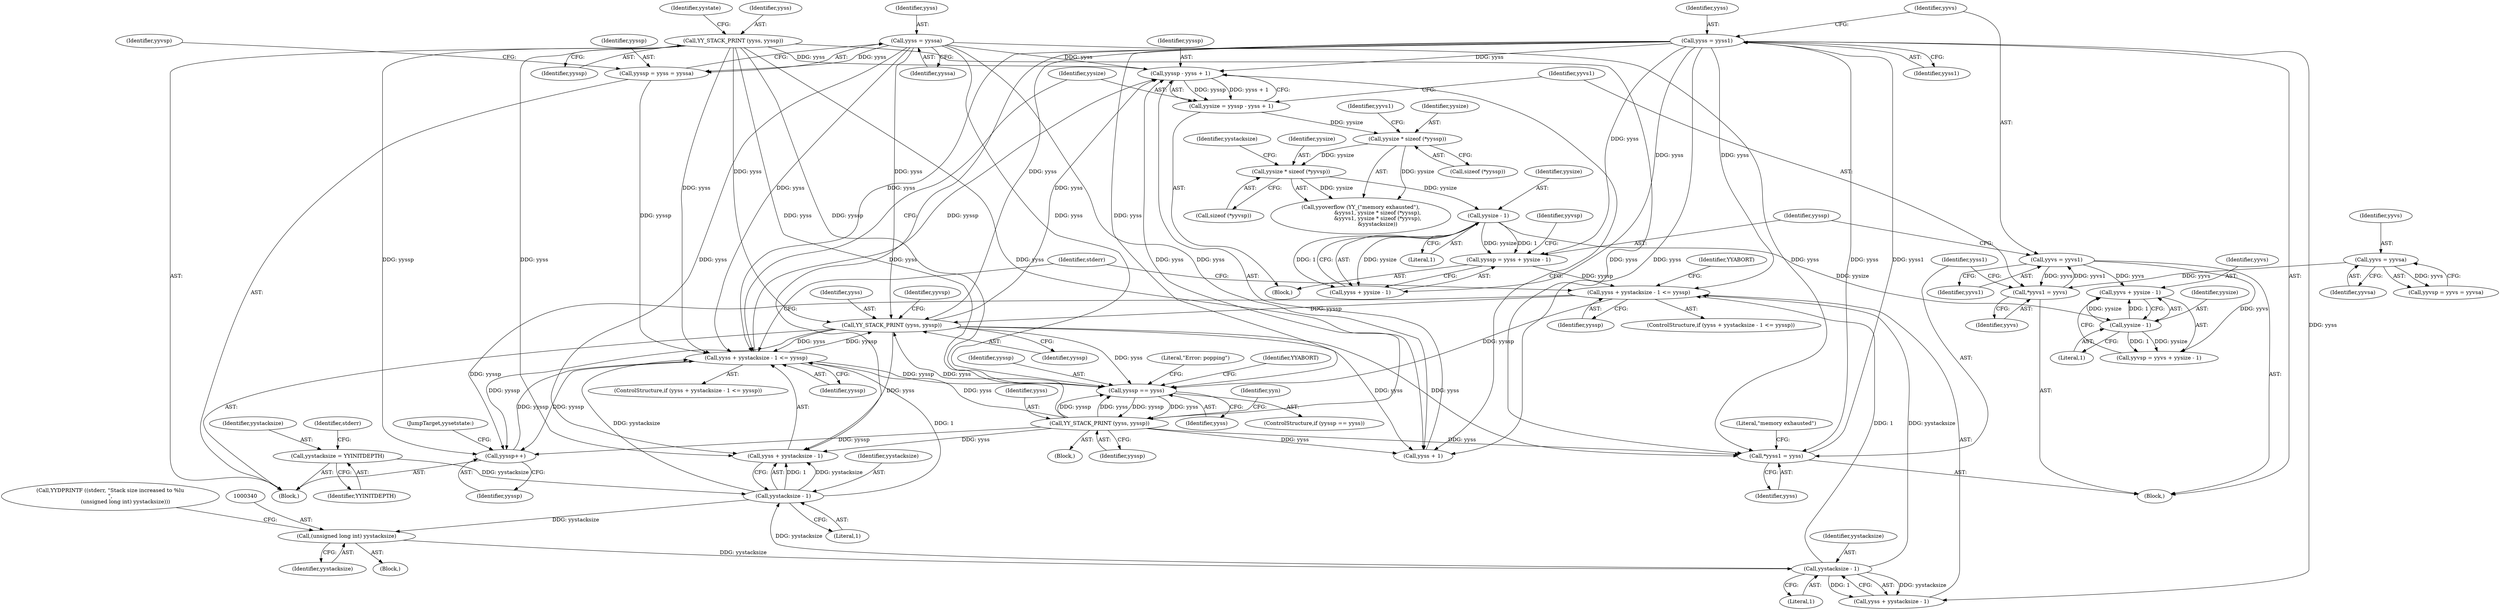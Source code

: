 digraph "0_yara_10e8bd3071677dd1fa76beeef4bc2fc427cea5e7_0@pointer" {
"1000329" [label="(Call,yyvs + yysize - 1)"];
"1000317" [label="(Call,yyvs = yyvs1)"];
"1000288" [label="(Call,*yyvs1 = yyvs)"];
"1000238" [label="(Call,yyvs = yyvsa)"];
"1000331" [label="(Call,yysize - 1)"];
"1000324" [label="(Call,yysize - 1)"];
"1000307" [label="(Call,yysize * sizeof (*yyvsp))"];
"1000300" [label="(Call,yysize * sizeof (*yyssp))"];
"1000279" [label="(Call,yysize = yyssp - yyss + 1)"];
"1000281" [label="(Call,yyssp - yyss + 1)"];
"1000270" [label="(Call,yyss + yystacksize - 1 <= yyssp)"];
"1001356" [label="(Call,YY_STACK_PRINT (yyss, yyssp))"];
"1001466" [label="(Call,YY_STACK_PRINT (yyss, yyssp))"];
"1001537" [label="(Call,YY_STACK_PRINT (yyss, yyssp))"];
"1001519" [label="(Call,yyssp == yyss)"];
"1000343" [label="(Call,yyss + yystacksize - 1 <= yyssp)"];
"1000314" [label="(Call,yyss = yyss1)"];
"1000292" [label="(Call,*yyss1 = yyss)"];
"1000233" [label="(Call,yyss = yyssa)"];
"1000346" [label="(Call,yystacksize - 1)"];
"1000339" [label="(Call,(unsigned long int) yystacksize)"];
"1000273" [label="(Call,yystacksize - 1)"];
"1000241" [label="(Call,yystacksize = YYINITDEPTH)"];
"1000320" [label="(Call,yyssp = yyss + yysize - 1)"];
"1000262" [label="(Call,yyssp++)"];
"1000231" [label="(Call,yyssp = yyss = yyssa)"];
"1000342" [label="(ControlStructure,if (yyss + yystacksize - 1 <= yyssp))"];
"1000343" [label="(Call,yyss + yystacksize - 1 <= yyssp)"];
"1000277" [label="(Block,)"];
"1001481" [label="(Identifier,yyn)"];
"1000288" [label="(Call,*yyvs1 = yyvs)"];
"1000282" [label="(Identifier,yyssp)"];
"1000333" [label="(Literal,1)"];
"1000276" [label="(Identifier,yyssp)"];
"1001524" [label="(Literal,\"Error: popping\")"];
"1000325" [label="(Identifier,yysize)"];
"1000347" [label="(Identifier,yystacksize)"];
"1000294" [label="(Identifier,yyss)"];
"1000197" [label="(Block,)"];
"1001537" [label="(Call,YY_STACK_PRINT (yyss, yyssp))"];
"1000236" [label="(Call,yyvsp = yyvs = yyvsa)"];
"1001362" [label="(Identifier,yyvsp)"];
"1000308" [label="(Identifier,yysize)"];
"1000300" [label="(Call,yysize * sizeof (*yyssp))"];
"1000309" [label="(Call,sizeof (*yyvsp))"];
"1000334" [label="(Call,YYDPRINTF ((stderr, \"Stack size increased to %lu\n\",\n                  (unsigned long int) yystacksize)))"];
"1000234" [label="(Identifier,yyss)"];
"1000337" [label="(Block,)"];
"1001467" [label="(Identifier,yyss)"];
"1001522" [label="(Identifier,YYABORT)"];
"1001519" [label="(Call,yyssp == yyss)"];
"1000238" [label="(Call,yyvs = yyvsa)"];
"1000241" [label="(Call,yystacksize = YYINITDEPTH)"];
"1001470" [label="(Identifier,yystate)"];
"1000269" [label="(ControlStructure,if (yyss + yystacksize - 1 <= yyssp))"];
"1000232" [label="(Identifier,yyssp)"];
"1000275" [label="(Literal,1)"];
"1000233" [label="(Call,yyss = yyssa)"];
"1000306" [label="(Identifier,yyvs1)"];
"1000322" [label="(Call,yyss + yysize - 1)"];
"1000350" [label="(Identifier,YYABORT)"];
"1000271" [label="(Call,yyss + yystacksize - 1)"];
"1000328" [label="(Identifier,yyvsp)"];
"1000280" [label="(Identifier,yysize)"];
"1000231" [label="(Call,yyssp = yyss = yyssa)"];
"1000318" [label="(Identifier,yyvs)"];
"1000314" [label="(Call,yyss = yyss1)"];
"1001521" [label="(Identifier,yyss)"];
"1000262" [label="(Call,yyssp++)"];
"1001468" [label="(Identifier,yyssp)"];
"1000341" [label="(Identifier,yystacksize)"];
"1000286" [label="(Block,)"];
"1000346" [label="(Call,yystacksize - 1)"];
"1000290" [label="(Identifier,yyvs)"];
"1000246" [label="(Identifier,stderr)"];
"1001356" [label="(Call,YY_STACK_PRINT (yyss, yyssp))"];
"1000330" [label="(Identifier,yyvs)"];
"1000332" [label="(Identifier,yysize)"];
"1000263" [label="(Identifier,yyssp)"];
"1000320" [label="(Call,yyssp = yyss + yysize - 1)"];
"1000307" [label="(Call,yysize * sizeof (*yyvsp))"];
"1000344" [label="(Call,yyss + yystacksize - 1)"];
"1000349" [label="(Identifier,yyssp)"];
"1000331" [label="(Call,yysize - 1)"];
"1000281" [label="(Call,yyssp - yyss + 1)"];
"1000239" [label="(Identifier,yyvs)"];
"1000289" [label="(Identifier,yyvs1)"];
"1000292" [label="(Call,*yyss1 = yyss)"];
"1001518" [label="(ControlStructure,if (yyssp == yyss))"];
"1000293" [label="(Identifier,yyss1)"];
"1000279" [label="(Call,yysize = yyssp - yyss + 1)"];
"1001539" [label="(Identifier,yyssp)"];
"1001538" [label="(Identifier,yyss)"];
"1000321" [label="(Identifier,yyssp)"];
"1000264" [label="(JumpTarget,yysetstate:)"];
"1000295" [label="(Call,yyoverflow (YY_(\"memory exhausted\"),\n                    &yyss1, yysize * sizeof (*yyssp),\n                    &yyvs1, yysize * sizeof (*yyvsp),\n                    &yystacksize))"];
"1000242" [label="(Identifier,yystacksize)"];
"1000329" [label="(Call,yyvs + yysize - 1)"];
"1000317" [label="(Call,yyvs = yyvs1)"];
"1000339" [label="(Call,(unsigned long int) yystacksize)"];
"1000274" [label="(Identifier,yystacksize)"];
"1001479" [label="(Block,)"];
"1001358" [label="(Identifier,yyssp)"];
"1000273" [label="(Call,yystacksize - 1)"];
"1000283" [label="(Call,yyss + 1)"];
"1000270" [label="(Call,yyss + yystacksize - 1 <= yyssp)"];
"1000327" [label="(Call,yyvsp = yyvs + yysize - 1)"];
"1000324" [label="(Call,yysize - 1)"];
"1000235" [label="(Identifier,yyssa)"];
"1000326" [label="(Literal,1)"];
"1000348" [label="(Literal,1)"];
"1000297" [label="(Literal,\"memory exhausted\")"];
"1001466" [label="(Call,YY_STACK_PRINT (yyss, yyssp))"];
"1000315" [label="(Identifier,yyss)"];
"1000302" [label="(Call,sizeof (*yyssp))"];
"1000301" [label="(Identifier,yysize)"];
"1000237" [label="(Identifier,yyvsp)"];
"1000319" [label="(Identifier,yyvs1)"];
"1000313" [label="(Identifier,yystacksize)"];
"1000240" [label="(Identifier,yyvsa)"];
"1000353" [label="(Identifier,stderr)"];
"1000316" [label="(Identifier,yyss1)"];
"1000243" [label="(Identifier,YYINITDEPTH)"];
"1001520" [label="(Identifier,yyssp)"];
"1001357" [label="(Identifier,yyss)"];
"1000329" -> "1000327"  [label="AST: "];
"1000329" -> "1000331"  [label="CFG: "];
"1000330" -> "1000329"  [label="AST: "];
"1000331" -> "1000329"  [label="AST: "];
"1000327" -> "1000329"  [label="CFG: "];
"1000317" -> "1000329"  [label="DDG: yyvs"];
"1000331" -> "1000329"  [label="DDG: yysize"];
"1000331" -> "1000329"  [label="DDG: 1"];
"1000317" -> "1000286"  [label="AST: "];
"1000317" -> "1000319"  [label="CFG: "];
"1000318" -> "1000317"  [label="AST: "];
"1000319" -> "1000317"  [label="AST: "];
"1000321" -> "1000317"  [label="CFG: "];
"1000317" -> "1000288"  [label="DDG: yyvs"];
"1000288" -> "1000317"  [label="DDG: yyvs1"];
"1000317" -> "1000327"  [label="DDG: yyvs"];
"1000288" -> "1000286"  [label="AST: "];
"1000288" -> "1000290"  [label="CFG: "];
"1000289" -> "1000288"  [label="AST: "];
"1000290" -> "1000288"  [label="AST: "];
"1000293" -> "1000288"  [label="CFG: "];
"1000238" -> "1000288"  [label="DDG: yyvs"];
"1000238" -> "1000236"  [label="AST: "];
"1000238" -> "1000240"  [label="CFG: "];
"1000239" -> "1000238"  [label="AST: "];
"1000240" -> "1000238"  [label="AST: "];
"1000236" -> "1000238"  [label="CFG: "];
"1000238" -> "1000236"  [label="DDG: yyvs"];
"1000331" -> "1000333"  [label="CFG: "];
"1000332" -> "1000331"  [label="AST: "];
"1000333" -> "1000331"  [label="AST: "];
"1000331" -> "1000327"  [label="DDG: yysize"];
"1000331" -> "1000327"  [label="DDG: 1"];
"1000324" -> "1000331"  [label="DDG: yysize"];
"1000324" -> "1000322"  [label="AST: "];
"1000324" -> "1000326"  [label="CFG: "];
"1000325" -> "1000324"  [label="AST: "];
"1000326" -> "1000324"  [label="AST: "];
"1000322" -> "1000324"  [label="CFG: "];
"1000324" -> "1000320"  [label="DDG: yysize"];
"1000324" -> "1000320"  [label="DDG: 1"];
"1000324" -> "1000322"  [label="DDG: yysize"];
"1000324" -> "1000322"  [label="DDG: 1"];
"1000307" -> "1000324"  [label="DDG: yysize"];
"1000307" -> "1000295"  [label="AST: "];
"1000307" -> "1000309"  [label="CFG: "];
"1000308" -> "1000307"  [label="AST: "];
"1000309" -> "1000307"  [label="AST: "];
"1000313" -> "1000307"  [label="CFG: "];
"1000307" -> "1000295"  [label="DDG: yysize"];
"1000300" -> "1000307"  [label="DDG: yysize"];
"1000300" -> "1000295"  [label="AST: "];
"1000300" -> "1000302"  [label="CFG: "];
"1000301" -> "1000300"  [label="AST: "];
"1000302" -> "1000300"  [label="AST: "];
"1000306" -> "1000300"  [label="CFG: "];
"1000300" -> "1000295"  [label="DDG: yysize"];
"1000279" -> "1000300"  [label="DDG: yysize"];
"1000279" -> "1000277"  [label="AST: "];
"1000279" -> "1000281"  [label="CFG: "];
"1000280" -> "1000279"  [label="AST: "];
"1000281" -> "1000279"  [label="AST: "];
"1000289" -> "1000279"  [label="CFG: "];
"1000281" -> "1000279"  [label="DDG: yyssp"];
"1000281" -> "1000279"  [label="DDG: yyss + 1"];
"1000281" -> "1000283"  [label="CFG: "];
"1000282" -> "1000281"  [label="AST: "];
"1000283" -> "1000281"  [label="AST: "];
"1000270" -> "1000281"  [label="DDG: yyssp"];
"1001356" -> "1000281"  [label="DDG: yyss"];
"1001466" -> "1000281"  [label="DDG: yyss"];
"1001537" -> "1000281"  [label="DDG: yyss"];
"1000233" -> "1000281"  [label="DDG: yyss"];
"1000314" -> "1000281"  [label="DDG: yyss"];
"1000270" -> "1000269"  [label="AST: "];
"1000270" -> "1000276"  [label="CFG: "];
"1000271" -> "1000270"  [label="AST: "];
"1000276" -> "1000270"  [label="AST: "];
"1000280" -> "1000270"  [label="CFG: "];
"1000353" -> "1000270"  [label="CFG: "];
"1000270" -> "1000262"  [label="DDG: yyssp"];
"1001356" -> "1000270"  [label="DDG: yyss"];
"1001466" -> "1000270"  [label="DDG: yyss"];
"1001537" -> "1000270"  [label="DDG: yyss"];
"1000233" -> "1000270"  [label="DDG: yyss"];
"1000314" -> "1000270"  [label="DDG: yyss"];
"1000273" -> "1000270"  [label="DDG: yystacksize"];
"1000273" -> "1000270"  [label="DDG: 1"];
"1000262" -> "1000270"  [label="DDG: yyssp"];
"1000231" -> "1000270"  [label="DDG: yyssp"];
"1000270" -> "1001356"  [label="DDG: yyssp"];
"1000270" -> "1001519"  [label="DDG: yyssp"];
"1001356" -> "1000197"  [label="AST: "];
"1001356" -> "1001358"  [label="CFG: "];
"1001357" -> "1001356"  [label="AST: "];
"1001358" -> "1001356"  [label="AST: "];
"1001362" -> "1001356"  [label="CFG: "];
"1001356" -> "1000262"  [label="DDG: yyssp"];
"1001356" -> "1000271"  [label="DDG: yyss"];
"1001356" -> "1000283"  [label="DDG: yyss"];
"1001356" -> "1000292"  [label="DDG: yyss"];
"1001466" -> "1001356"  [label="DDG: yyss"];
"1001537" -> "1001356"  [label="DDG: yyss"];
"1000233" -> "1001356"  [label="DDG: yyss"];
"1000314" -> "1001356"  [label="DDG: yyss"];
"1000343" -> "1001356"  [label="DDG: yyssp"];
"1001356" -> "1001519"  [label="DDG: yyss"];
"1001466" -> "1000197"  [label="AST: "];
"1001466" -> "1001468"  [label="CFG: "];
"1001467" -> "1001466"  [label="AST: "];
"1001468" -> "1001466"  [label="AST: "];
"1001470" -> "1001466"  [label="CFG: "];
"1001466" -> "1000262"  [label="DDG: yyssp"];
"1001466" -> "1000271"  [label="DDG: yyss"];
"1001466" -> "1000283"  [label="DDG: yyss"];
"1001466" -> "1000292"  [label="DDG: yyss"];
"1001466" -> "1001519"  [label="DDG: yyssp"];
"1001466" -> "1001519"  [label="DDG: yyss"];
"1001537" -> "1001479"  [label="AST: "];
"1001537" -> "1001539"  [label="CFG: "];
"1001538" -> "1001537"  [label="AST: "];
"1001539" -> "1001537"  [label="AST: "];
"1001481" -> "1001537"  [label="CFG: "];
"1001537" -> "1000262"  [label="DDG: yyssp"];
"1001537" -> "1000271"  [label="DDG: yyss"];
"1001537" -> "1000283"  [label="DDG: yyss"];
"1001537" -> "1000292"  [label="DDG: yyss"];
"1001537" -> "1001519"  [label="DDG: yyssp"];
"1001537" -> "1001519"  [label="DDG: yyss"];
"1001519" -> "1001537"  [label="DDG: yyss"];
"1001519" -> "1001537"  [label="DDG: yyssp"];
"1001519" -> "1001518"  [label="AST: "];
"1001519" -> "1001521"  [label="CFG: "];
"1001520" -> "1001519"  [label="AST: "];
"1001521" -> "1001519"  [label="AST: "];
"1001522" -> "1001519"  [label="CFG: "];
"1001524" -> "1001519"  [label="CFG: "];
"1000343" -> "1001519"  [label="DDG: yyssp"];
"1000233" -> "1001519"  [label="DDG: yyss"];
"1000314" -> "1001519"  [label="DDG: yyss"];
"1000343" -> "1000342"  [label="AST: "];
"1000343" -> "1000349"  [label="CFG: "];
"1000344" -> "1000343"  [label="AST: "];
"1000349" -> "1000343"  [label="AST: "];
"1000350" -> "1000343"  [label="CFG: "];
"1000353" -> "1000343"  [label="CFG: "];
"1000343" -> "1000262"  [label="DDG: yyssp"];
"1000314" -> "1000343"  [label="DDG: yyss"];
"1000346" -> "1000343"  [label="DDG: yystacksize"];
"1000346" -> "1000343"  [label="DDG: 1"];
"1000320" -> "1000343"  [label="DDG: yyssp"];
"1000314" -> "1000286"  [label="AST: "];
"1000314" -> "1000316"  [label="CFG: "];
"1000315" -> "1000314"  [label="AST: "];
"1000316" -> "1000314"  [label="AST: "];
"1000318" -> "1000314"  [label="CFG: "];
"1000314" -> "1000271"  [label="DDG: yyss"];
"1000314" -> "1000283"  [label="DDG: yyss"];
"1000314" -> "1000292"  [label="DDG: yyss"];
"1000292" -> "1000314"  [label="DDG: yyss1"];
"1000314" -> "1000320"  [label="DDG: yyss"];
"1000314" -> "1000322"  [label="DDG: yyss"];
"1000314" -> "1000344"  [label="DDG: yyss"];
"1000292" -> "1000286"  [label="AST: "];
"1000292" -> "1000294"  [label="CFG: "];
"1000293" -> "1000292"  [label="AST: "];
"1000294" -> "1000292"  [label="AST: "];
"1000297" -> "1000292"  [label="CFG: "];
"1000233" -> "1000292"  [label="DDG: yyss"];
"1000233" -> "1000231"  [label="AST: "];
"1000233" -> "1000235"  [label="CFG: "];
"1000234" -> "1000233"  [label="AST: "];
"1000235" -> "1000233"  [label="AST: "];
"1000231" -> "1000233"  [label="CFG: "];
"1000233" -> "1000231"  [label="DDG: yyss"];
"1000233" -> "1000271"  [label="DDG: yyss"];
"1000233" -> "1000283"  [label="DDG: yyss"];
"1000346" -> "1000344"  [label="AST: "];
"1000346" -> "1000348"  [label="CFG: "];
"1000347" -> "1000346"  [label="AST: "];
"1000348" -> "1000346"  [label="AST: "];
"1000344" -> "1000346"  [label="CFG: "];
"1000346" -> "1000273"  [label="DDG: yystacksize"];
"1000346" -> "1000344"  [label="DDG: yystacksize"];
"1000346" -> "1000344"  [label="DDG: 1"];
"1000339" -> "1000346"  [label="DDG: yystacksize"];
"1000339" -> "1000337"  [label="AST: "];
"1000339" -> "1000341"  [label="CFG: "];
"1000340" -> "1000339"  [label="AST: "];
"1000341" -> "1000339"  [label="AST: "];
"1000334" -> "1000339"  [label="CFG: "];
"1000273" -> "1000339"  [label="DDG: yystacksize"];
"1000273" -> "1000271"  [label="AST: "];
"1000273" -> "1000275"  [label="CFG: "];
"1000274" -> "1000273"  [label="AST: "];
"1000275" -> "1000273"  [label="AST: "];
"1000271" -> "1000273"  [label="CFG: "];
"1000273" -> "1000271"  [label="DDG: yystacksize"];
"1000273" -> "1000271"  [label="DDG: 1"];
"1000241" -> "1000273"  [label="DDG: yystacksize"];
"1000241" -> "1000197"  [label="AST: "];
"1000241" -> "1000243"  [label="CFG: "];
"1000242" -> "1000241"  [label="AST: "];
"1000243" -> "1000241"  [label="AST: "];
"1000246" -> "1000241"  [label="CFG: "];
"1000320" -> "1000277"  [label="AST: "];
"1000320" -> "1000322"  [label="CFG: "];
"1000321" -> "1000320"  [label="AST: "];
"1000322" -> "1000320"  [label="AST: "];
"1000328" -> "1000320"  [label="CFG: "];
"1000262" -> "1000197"  [label="AST: "];
"1000262" -> "1000263"  [label="CFG: "];
"1000263" -> "1000262"  [label="AST: "];
"1000264" -> "1000262"  [label="CFG: "];
"1000231" -> "1000197"  [label="AST: "];
"1000232" -> "1000231"  [label="AST: "];
"1000237" -> "1000231"  [label="CFG: "];
}
